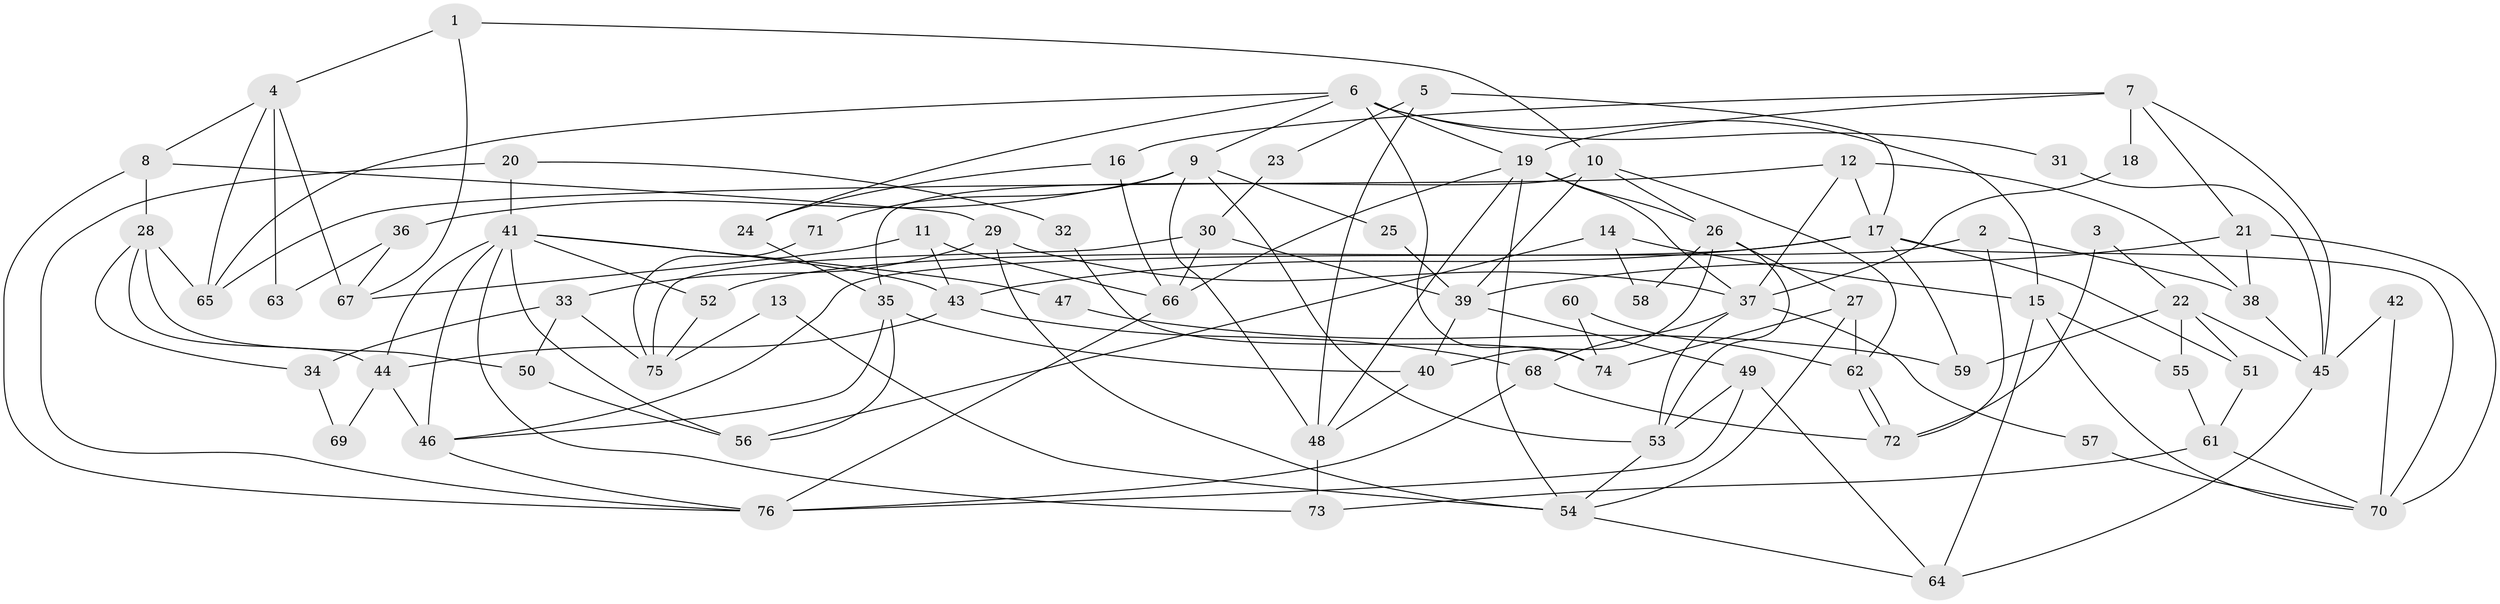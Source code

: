 // Generated by graph-tools (version 1.1) at 2025/14/03/09/25 04:14:48]
// undirected, 76 vertices, 152 edges
graph export_dot {
graph [start="1"]
  node [color=gray90,style=filled];
  1;
  2;
  3;
  4;
  5;
  6;
  7;
  8;
  9;
  10;
  11;
  12;
  13;
  14;
  15;
  16;
  17;
  18;
  19;
  20;
  21;
  22;
  23;
  24;
  25;
  26;
  27;
  28;
  29;
  30;
  31;
  32;
  33;
  34;
  35;
  36;
  37;
  38;
  39;
  40;
  41;
  42;
  43;
  44;
  45;
  46;
  47;
  48;
  49;
  50;
  51;
  52;
  53;
  54;
  55;
  56;
  57;
  58;
  59;
  60;
  61;
  62;
  63;
  64;
  65;
  66;
  67;
  68;
  69;
  70;
  71;
  72;
  73;
  74;
  75;
  76;
  1 -- 4;
  1 -- 67;
  1 -- 10;
  2 -- 38;
  2 -- 46;
  2 -- 72;
  3 -- 22;
  3 -- 72;
  4 -- 65;
  4 -- 8;
  4 -- 63;
  4 -- 67;
  5 -- 17;
  5 -- 48;
  5 -- 23;
  6 -- 15;
  6 -- 19;
  6 -- 9;
  6 -- 24;
  6 -- 31;
  6 -- 65;
  6 -- 74;
  7 -- 16;
  7 -- 19;
  7 -- 18;
  7 -- 21;
  7 -- 45;
  8 -- 76;
  8 -- 29;
  8 -- 28;
  9 -- 48;
  9 -- 25;
  9 -- 36;
  9 -- 53;
  9 -- 71;
  10 -- 26;
  10 -- 35;
  10 -- 39;
  10 -- 62;
  11 -- 43;
  11 -- 66;
  11 -- 67;
  12 -- 65;
  12 -- 37;
  12 -- 17;
  12 -- 38;
  13 -- 54;
  13 -- 75;
  14 -- 56;
  14 -- 15;
  14 -- 58;
  15 -- 64;
  15 -- 70;
  15 -- 55;
  16 -- 24;
  16 -- 66;
  17 -- 70;
  17 -- 43;
  17 -- 51;
  17 -- 52;
  17 -- 59;
  18 -- 37;
  19 -- 54;
  19 -- 26;
  19 -- 37;
  19 -- 48;
  19 -- 66;
  20 -- 76;
  20 -- 41;
  20 -- 32;
  21 -- 38;
  21 -- 39;
  21 -- 70;
  22 -- 45;
  22 -- 51;
  22 -- 55;
  22 -- 59;
  23 -- 30;
  24 -- 35;
  25 -- 39;
  26 -- 53;
  26 -- 40;
  26 -- 27;
  26 -- 58;
  27 -- 62;
  27 -- 54;
  27 -- 74;
  28 -- 44;
  28 -- 34;
  28 -- 50;
  28 -- 65;
  29 -- 54;
  29 -- 37;
  29 -- 33;
  30 -- 75;
  30 -- 39;
  30 -- 66;
  31 -- 45;
  32 -- 74;
  33 -- 50;
  33 -- 34;
  33 -- 75;
  34 -- 69;
  35 -- 46;
  35 -- 40;
  35 -- 56;
  36 -- 67;
  36 -- 63;
  37 -- 68;
  37 -- 53;
  37 -- 57;
  38 -- 45;
  39 -- 40;
  39 -- 49;
  40 -- 48;
  41 -- 43;
  41 -- 44;
  41 -- 46;
  41 -- 47;
  41 -- 52;
  41 -- 56;
  41 -- 73;
  42 -- 45;
  42 -- 70;
  43 -- 68;
  43 -- 44;
  44 -- 46;
  44 -- 69;
  45 -- 64;
  46 -- 76;
  47 -- 59;
  48 -- 73;
  49 -- 53;
  49 -- 64;
  49 -- 76;
  50 -- 56;
  51 -- 61;
  52 -- 75;
  53 -- 54;
  54 -- 64;
  55 -- 61;
  57 -- 70;
  60 -- 62;
  60 -- 74;
  61 -- 73;
  61 -- 70;
  62 -- 72;
  62 -- 72;
  66 -- 76;
  68 -- 76;
  68 -- 72;
  71 -- 75;
}
